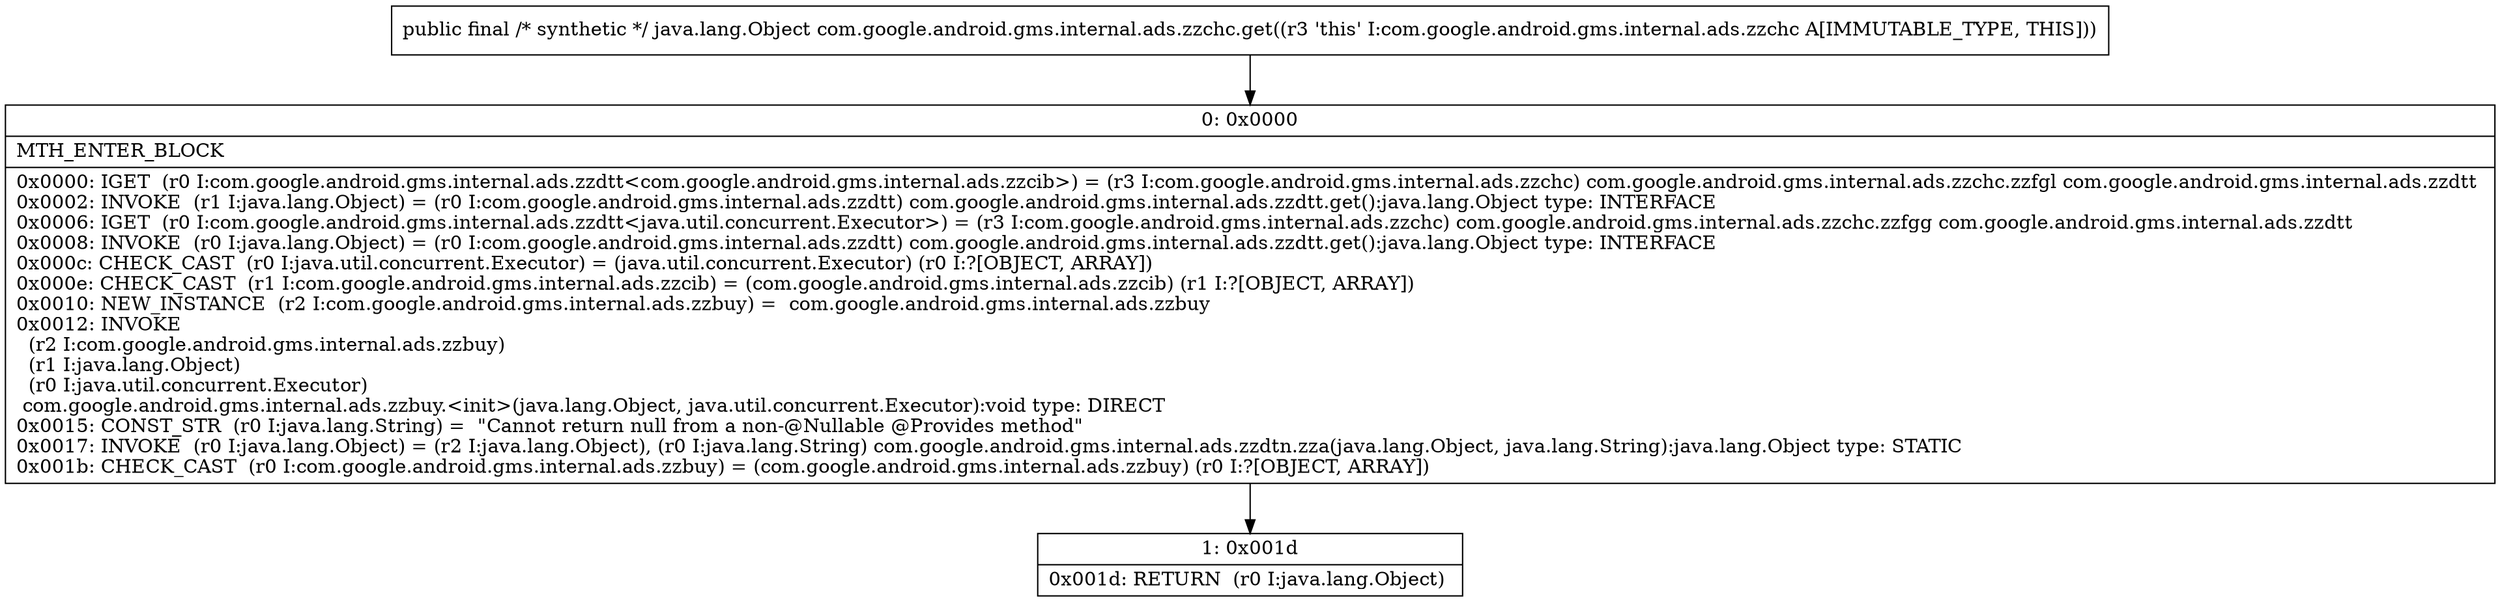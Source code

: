 digraph "CFG forcom.google.android.gms.internal.ads.zzchc.get()Ljava\/lang\/Object;" {
Node_0 [shape=record,label="{0\:\ 0x0000|MTH_ENTER_BLOCK\l|0x0000: IGET  (r0 I:com.google.android.gms.internal.ads.zzdtt\<com.google.android.gms.internal.ads.zzcib\>) = (r3 I:com.google.android.gms.internal.ads.zzchc) com.google.android.gms.internal.ads.zzchc.zzfgl com.google.android.gms.internal.ads.zzdtt \l0x0002: INVOKE  (r1 I:java.lang.Object) = (r0 I:com.google.android.gms.internal.ads.zzdtt) com.google.android.gms.internal.ads.zzdtt.get():java.lang.Object type: INTERFACE \l0x0006: IGET  (r0 I:com.google.android.gms.internal.ads.zzdtt\<java.util.concurrent.Executor\>) = (r3 I:com.google.android.gms.internal.ads.zzchc) com.google.android.gms.internal.ads.zzchc.zzfgg com.google.android.gms.internal.ads.zzdtt \l0x0008: INVOKE  (r0 I:java.lang.Object) = (r0 I:com.google.android.gms.internal.ads.zzdtt) com.google.android.gms.internal.ads.zzdtt.get():java.lang.Object type: INTERFACE \l0x000c: CHECK_CAST  (r0 I:java.util.concurrent.Executor) = (java.util.concurrent.Executor) (r0 I:?[OBJECT, ARRAY]) \l0x000e: CHECK_CAST  (r1 I:com.google.android.gms.internal.ads.zzcib) = (com.google.android.gms.internal.ads.zzcib) (r1 I:?[OBJECT, ARRAY]) \l0x0010: NEW_INSTANCE  (r2 I:com.google.android.gms.internal.ads.zzbuy) =  com.google.android.gms.internal.ads.zzbuy \l0x0012: INVOKE  \l  (r2 I:com.google.android.gms.internal.ads.zzbuy)\l  (r1 I:java.lang.Object)\l  (r0 I:java.util.concurrent.Executor)\l com.google.android.gms.internal.ads.zzbuy.\<init\>(java.lang.Object, java.util.concurrent.Executor):void type: DIRECT \l0x0015: CONST_STR  (r0 I:java.lang.String) =  \"Cannot return null from a non\-@Nullable @Provides method\" \l0x0017: INVOKE  (r0 I:java.lang.Object) = (r2 I:java.lang.Object), (r0 I:java.lang.String) com.google.android.gms.internal.ads.zzdtn.zza(java.lang.Object, java.lang.String):java.lang.Object type: STATIC \l0x001b: CHECK_CAST  (r0 I:com.google.android.gms.internal.ads.zzbuy) = (com.google.android.gms.internal.ads.zzbuy) (r0 I:?[OBJECT, ARRAY]) \l}"];
Node_1 [shape=record,label="{1\:\ 0x001d|0x001d: RETURN  (r0 I:java.lang.Object) \l}"];
MethodNode[shape=record,label="{public final \/* synthetic *\/ java.lang.Object com.google.android.gms.internal.ads.zzchc.get((r3 'this' I:com.google.android.gms.internal.ads.zzchc A[IMMUTABLE_TYPE, THIS])) }"];
MethodNode -> Node_0;
Node_0 -> Node_1;
}

